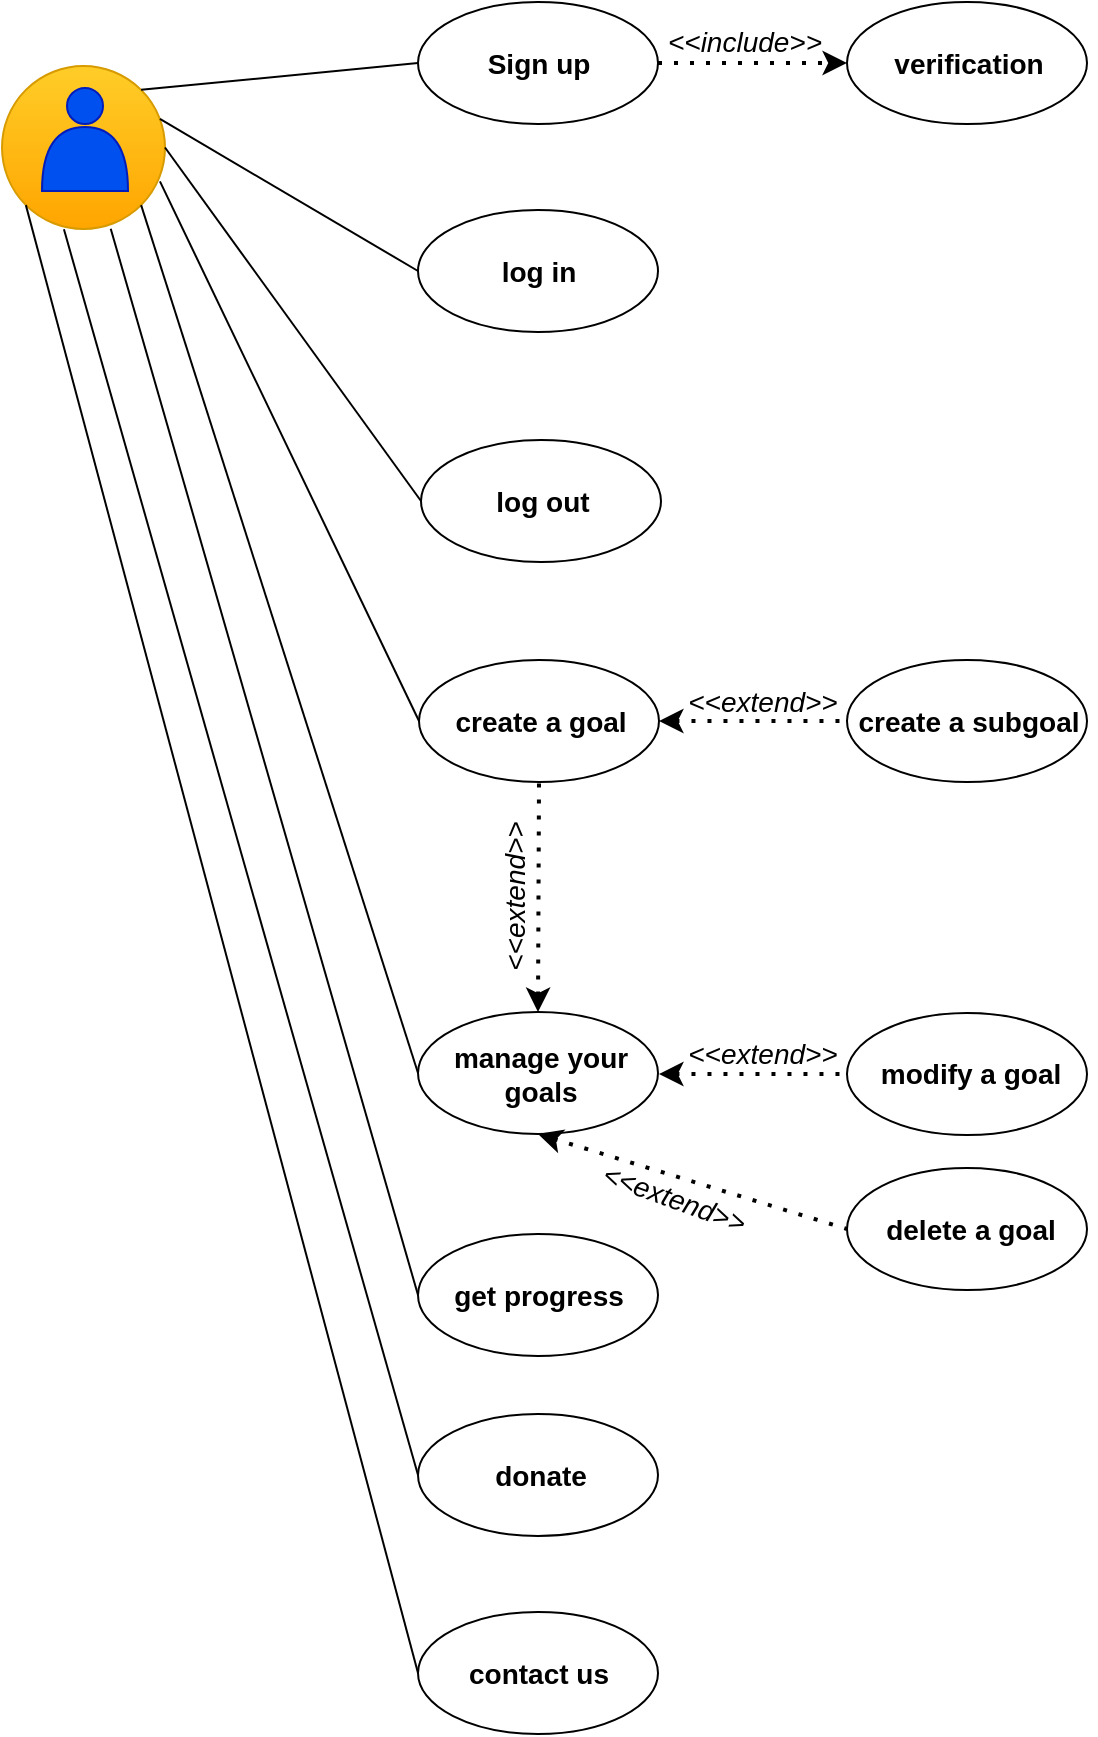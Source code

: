 <mxfile>
    <diagram id="qhOPshkKOAs3S4nOi4xz" name="Page-1">
        <mxGraphModel dx="1416" dy="904" grid="0" gridSize="10" guides="1" tooltips="1" connect="1" arrows="1" fold="1" page="1" pageScale="1" pageWidth="827" pageHeight="1169" background="#ffffff" math="0" shadow="0">
            <root>
                <mxCell id="0"/>
                <mxCell id="1" parent="0"/>
                <mxCell id="13" value="" style="group;fillColor=none;gradientColor=none;" vertex="1" connectable="0" parent="1">
                    <mxGeometry x="82" y="108" width="61.5" height="70.5" as="geometry"/>
                </mxCell>
                <mxCell id="54" value="" style="ellipse;whiteSpace=wrap;html=1;aspect=fixed;strokeColor=#d79b00;fontSize=14;fillColor=#ffcd28;gradientColor=#ffa500;" vertex="1" parent="13">
                    <mxGeometry x="-20" y="-11" width="81.5" height="81.5" as="geometry"/>
                </mxCell>
                <mxCell id="14" value="" style="ellipse;whiteSpace=wrap;html=1;aspect=fixed;fillColor=#0050ef;fontColor=#ffffff;strokeColor=#001DBC;" vertex="1" parent="13">
                    <mxGeometry x="12.5" width="18" height="18" as="geometry"/>
                </mxCell>
                <mxCell id="15" value="" style="shape=or;whiteSpace=wrap;html=1;rotation=-90;fillColor=#0050ef;fontColor=#ffffff;strokeColor=#001DBC;" vertex="1" parent="13">
                    <mxGeometry x="5.5" y="14" width="32" height="43" as="geometry"/>
                </mxCell>
                <mxCell id="17" value="" style="ellipse;whiteSpace=wrap;html=1;fillColor=none;strokeColor=#000000;" vertex="1" parent="1">
                    <mxGeometry x="270" y="65" width="120" height="61" as="geometry"/>
                </mxCell>
                <mxCell id="18" value="" style="ellipse;whiteSpace=wrap;html=1;fillColor=none;strokeColor=#000000;" vertex="1" parent="1">
                    <mxGeometry x="270" y="169" width="120" height="61" as="geometry"/>
                </mxCell>
                <mxCell id="19" value="&lt;font size=&quot;1&quot; color=&quot;#000000&quot;&gt;&lt;b style=&quot;font-size: 14px;&quot;&gt;Sign up&lt;/b&gt;&lt;/font&gt;" style="text;html=1;align=center;verticalAlign=middle;resizable=0;points=[];autosize=1;strokeColor=none;fillColor=none;" vertex="1" parent="1">
                    <mxGeometry x="295.5" y="81" width="69" height="29" as="geometry"/>
                </mxCell>
                <mxCell id="20" value="&lt;font size=&quot;1&quot; color=&quot;#000000&quot;&gt;&lt;b style=&quot;font-size: 14px;&quot;&gt;log in&lt;/b&gt;&lt;/font&gt;" style="text;html=1;align=center;verticalAlign=middle;resizable=0;points=[];autosize=1;strokeColor=none;fillColor=none;" vertex="1" parent="1">
                    <mxGeometry x="302.5" y="185" width="55" height="29" as="geometry"/>
                </mxCell>
                <mxCell id="21" value="" style="ellipse;whiteSpace=wrap;html=1;fillColor=none;strokeColor=#000000;" vertex="1" parent="1">
                    <mxGeometry x="270.5" y="394" width="120" height="61" as="geometry"/>
                </mxCell>
                <mxCell id="22" value="&lt;font size=&quot;1&quot; color=&quot;#000000&quot;&gt;&lt;b style=&quot;font-size: 14px;&quot;&gt;create a goal&lt;/b&gt;&lt;/font&gt;" style="text;html=1;align=center;verticalAlign=middle;resizable=0;points=[];autosize=1;strokeColor=none;fillColor=none;" vertex="1" parent="1">
                    <mxGeometry x="279" y="410" width="104" height="29" as="geometry"/>
                </mxCell>
                <mxCell id="25" value="" style="ellipse;whiteSpace=wrap;html=1;fillColor=none;strokeColor=#000000;" vertex="1" parent="1">
                    <mxGeometry x="270" y="570" width="120" height="61" as="geometry"/>
                </mxCell>
                <mxCell id="26" value="&lt;font size=&quot;1&quot; color=&quot;#000000&quot;&gt;&lt;b style=&quot;font-size: 14px;&quot;&gt;manage your&lt;br&gt;goals&lt;/b&gt;&lt;/font&gt;" style="text;html=1;align=center;verticalAlign=middle;resizable=0;points=[];autosize=1;strokeColor=none;fillColor=none;" vertex="1" parent="1">
                    <mxGeometry x="278.5" y="578" width="105" height="46" as="geometry"/>
                </mxCell>
                <mxCell id="27" value="" style="ellipse;whiteSpace=wrap;html=1;fillColor=none;strokeColor=#000000;" vertex="1" parent="1">
                    <mxGeometry x="484.5" y="394" width="120" height="61" as="geometry"/>
                </mxCell>
                <mxCell id="28" value="&lt;font size=&quot;1&quot; color=&quot;#000000&quot;&gt;&lt;b style=&quot;font-size: 14px;&quot;&gt;create a subgoal&lt;/b&gt;&lt;/font&gt;" style="text;html=1;align=center;verticalAlign=middle;resizable=0;points=[];autosize=1;strokeColor=none;fillColor=none;" vertex="1" parent="1">
                    <mxGeometry x="480" y="410" width="129" height="29" as="geometry"/>
                </mxCell>
                <mxCell id="29" value="" style="endArrow=none;dashed=1;html=1;dashPattern=1 3;strokeWidth=2;fontSize=14;fontColor=#000000;strokeColor=#000000;exitX=1;exitY=0.5;exitDx=0;exitDy=0;entryX=0;entryY=0.5;entryDx=0;entryDy=0;endFill=0;startArrow=classic;startFill=1;" edge="1" parent="1" source="21" target="27">
                    <mxGeometry width="50" height="50" relative="1" as="geometry">
                        <mxPoint x="421.5" y="472" as="sourcePoint"/>
                        <mxPoint x="471.5" y="422" as="targetPoint"/>
                    </mxGeometry>
                </mxCell>
                <mxCell id="30" value="&lt;font color=&quot;#000000&quot;&gt;&lt;span style=&quot;font-size: 14px;&quot;&gt;&lt;i&gt;&amp;lt;&amp;lt;extend&amp;gt;&amp;gt;&lt;/i&gt;&lt;/span&gt;&lt;/font&gt;" style="text;html=1;align=center;verticalAlign=middle;resizable=0;points=[];autosize=1;strokeColor=none;fillColor=none;" vertex="1" parent="1">
                    <mxGeometry x="395" y="400" width="93" height="29" as="geometry"/>
                </mxCell>
                <mxCell id="31" value="" style="ellipse;whiteSpace=wrap;html=1;fillColor=none;strokeColor=#000000;" vertex="1" parent="1">
                    <mxGeometry x="484.5" y="65" width="120" height="61" as="geometry"/>
                </mxCell>
                <mxCell id="32" value="&lt;font size=&quot;1&quot; color=&quot;#000000&quot;&gt;&lt;b style=&quot;font-size: 14px;&quot;&gt;verification&lt;/b&gt;&lt;/font&gt;" style="text;html=1;align=center;verticalAlign=middle;resizable=0;points=[];autosize=1;strokeColor=none;fillColor=none;" vertex="1" parent="1">
                    <mxGeometry x="498" y="81" width="93" height="29" as="geometry"/>
                </mxCell>
                <mxCell id="33" value="" style="endArrow=classic;dashed=1;html=1;dashPattern=1 3;strokeWidth=2;fontSize=14;fontColor=#000000;strokeColor=#000000;exitX=1;exitY=0.5;exitDx=0;exitDy=0;entryX=0;entryY=0.5;entryDx=0;entryDy=0;endFill=1;" edge="1" parent="1" source="17" target="31">
                    <mxGeometry width="50" height="50" relative="1" as="geometry">
                        <mxPoint x="392.75" y="96.5" as="sourcePoint"/>
                        <mxPoint x="486.75" y="96.5" as="targetPoint"/>
                    </mxGeometry>
                </mxCell>
                <mxCell id="34" value="&lt;font color=&quot;#000000&quot;&gt;&lt;span style=&quot;font-size: 14px;&quot;&gt;&lt;i&gt;&amp;lt;&amp;lt;include&amp;gt;&amp;gt;&lt;/i&gt;&lt;/span&gt;&lt;/font&gt;" style="text;html=1;align=center;verticalAlign=middle;resizable=0;points=[];autosize=1;strokeColor=none;fillColor=none;" vertex="1" parent="1">
                    <mxGeometry x="385" y="70" width="95" height="29" as="geometry"/>
                </mxCell>
                <mxCell id="35" value="" style="ellipse;whiteSpace=wrap;html=1;fillColor=none;strokeColor=#000000;" vertex="1" parent="1">
                    <mxGeometry x="484.5" y="570.5" width="120" height="61" as="geometry"/>
                </mxCell>
                <mxCell id="36" value="&lt;font color=&quot;#000000&quot;&gt;&lt;span style=&quot;font-size: 14px;&quot;&gt;&lt;b&gt;modify a goal&lt;/b&gt;&lt;/span&gt;&lt;/font&gt;" style="text;html=1;align=center;verticalAlign=middle;resizable=0;points=[];autosize=1;strokeColor=none;fillColor=none;" vertex="1" parent="1">
                    <mxGeometry x="492" y="586.5" width="108" height="29" as="geometry"/>
                </mxCell>
                <mxCell id="37" value="" style="endArrow=none;dashed=1;html=1;dashPattern=1 3;strokeWidth=2;fontSize=14;fontColor=#000000;strokeColor=#000000;exitX=1;exitY=0.5;exitDx=0;exitDy=0;entryX=0;entryY=0.5;entryDx=0;entryDy=0;endFill=0;startArrow=classic;startFill=1;" edge="1" parent="1" target="35">
                    <mxGeometry width="50" height="50" relative="1" as="geometry">
                        <mxPoint x="390.5" y="601" as="sourcePoint"/>
                        <mxPoint x="471.5" y="598.5" as="targetPoint"/>
                    </mxGeometry>
                </mxCell>
                <mxCell id="38" value="&lt;font color=&quot;#000000&quot;&gt;&lt;span style=&quot;font-size: 14px;&quot;&gt;&lt;i&gt;&amp;lt;&amp;lt;extend&amp;gt;&amp;gt;&lt;/i&gt;&lt;/span&gt;&lt;/font&gt;" style="text;html=1;align=center;verticalAlign=middle;resizable=0;points=[];autosize=1;strokeColor=none;fillColor=none;" vertex="1" parent="1">
                    <mxGeometry x="395" y="576.5" width="93" height="29" as="geometry"/>
                </mxCell>
                <mxCell id="39" value="" style="endArrow=none;dashed=1;html=1;dashPattern=1 3;strokeWidth=2;fontSize=14;fontColor=#000000;strokeColor=#000000;exitX=0.5;exitY=0;exitDx=0;exitDy=0;endFill=0;startArrow=classic;startFill=1;entryX=0.5;entryY=1;entryDx=0;entryDy=0;" edge="1" parent="1" source="25" target="21">
                    <mxGeometry width="50" height="50" relative="1" as="geometry">
                        <mxPoint x="390" y="521.5" as="sourcePoint"/>
                        <mxPoint x="483" y="493.5" as="targetPoint"/>
                    </mxGeometry>
                </mxCell>
                <mxCell id="40" value="&lt;font color=&quot;#000000&quot;&gt;&lt;span style=&quot;font-size: 14px;&quot;&gt;&lt;i&gt;&amp;lt;&amp;lt;extend&amp;gt;&amp;gt;&lt;/i&gt;&lt;/span&gt;&lt;/font&gt;" style="text;html=1;align=center;verticalAlign=middle;resizable=0;points=[];autosize=1;strokeColor=none;fillColor=none;rotation=-90;" vertex="1" parent="1">
                    <mxGeometry x="271.5" y="498" width="93" height="29" as="geometry"/>
                </mxCell>
                <mxCell id="41" value="" style="endArrow=none;dashed=1;html=1;dashPattern=1 3;strokeWidth=2;fontSize=14;fontColor=#000000;strokeColor=#000000;exitX=0.5;exitY=1;exitDx=0;exitDy=0;entryX=0;entryY=0.5;entryDx=0;entryDy=0;endFill=0;startArrow=classic;startFill=1;" edge="1" parent="1" source="25" target="43">
                    <mxGeometry width="50" height="50" relative="1" as="geometry">
                        <mxPoint x="390" y="656" as="sourcePoint"/>
                        <mxPoint x="484" y="656" as="targetPoint"/>
                    </mxGeometry>
                </mxCell>
                <mxCell id="42" value="&lt;font color=&quot;#000000&quot;&gt;&lt;span style=&quot;font-size: 14px;&quot;&gt;&lt;i&gt;&amp;lt;&amp;lt;extend&amp;gt;&amp;gt;&lt;/i&gt;&lt;/span&gt;&lt;/font&gt;" style="text;html=1;align=center;verticalAlign=middle;resizable=0;points=[];autosize=1;strokeColor=none;fillColor=none;rotation=20;" vertex="1" parent="1">
                    <mxGeometry x="351" y="648" width="93" height="29" as="geometry"/>
                </mxCell>
                <mxCell id="43" value="" style="ellipse;whiteSpace=wrap;html=1;fillColor=none;strokeColor=#000000;" vertex="1" parent="1">
                    <mxGeometry x="484.5" y="648" width="120" height="61" as="geometry"/>
                </mxCell>
                <mxCell id="44" value="&lt;font color=&quot;#000000&quot;&gt;&lt;span style=&quot;font-size: 14px;&quot;&gt;&lt;b&gt;delete a goal&lt;/b&gt;&lt;/span&gt;&lt;/font&gt;" style="text;html=1;align=center;verticalAlign=middle;resizable=0;points=[];autosize=1;strokeColor=none;fillColor=none;" vertex="1" parent="1">
                    <mxGeometry x="494" y="664" width="103" height="29" as="geometry"/>
                </mxCell>
                <mxCell id="48" value="" style="ellipse;whiteSpace=wrap;html=1;fillColor=none;strokeColor=#000000;" vertex="1" parent="1">
                    <mxGeometry x="271.5" y="284" width="120" height="61" as="geometry"/>
                </mxCell>
                <mxCell id="49" value="&lt;font size=&quot;1&quot; color=&quot;#000000&quot;&gt;&lt;b style=&quot;font-size: 14px;&quot;&gt;log out&lt;/b&gt;&lt;/font&gt;" style="text;html=1;align=center;verticalAlign=middle;resizable=0;points=[];autosize=1;strokeColor=none;fillColor=none;" vertex="1" parent="1">
                    <mxGeometry x="299" y="300" width="65" height="29" as="geometry"/>
                </mxCell>
                <mxCell id="51" value="" style="endArrow=none;html=1;strokeColor=#000000;fontSize=14;fontColor=#000000;exitX=1;exitY=0;exitDx=0;exitDy=0;entryX=0;entryY=0.5;entryDx=0;entryDy=0;" edge="1" parent="1" source="54" target="17">
                    <mxGeometry width="50" height="50" relative="1" as="geometry">
                        <mxPoint x="405" y="460" as="sourcePoint"/>
                        <mxPoint x="455" y="410" as="targetPoint"/>
                    </mxGeometry>
                </mxCell>
                <mxCell id="52" value="" style="endArrow=none;html=1;strokeColor=#000000;fontSize=14;fontColor=#000000;entryX=0;entryY=0.5;entryDx=0;entryDy=0;exitX=0.969;exitY=0.325;exitDx=0;exitDy=0;exitPerimeter=0;" edge="1" parent="1" source="54" target="18">
                    <mxGeometry width="50" height="50" relative="1" as="geometry">
                        <mxPoint x="142" y="146" as="sourcePoint"/>
                        <mxPoint x="280.0" y="105.5" as="targetPoint"/>
                    </mxGeometry>
                </mxCell>
                <mxCell id="53" value="" style="endArrow=none;html=1;strokeColor=#000000;fontSize=14;fontColor=#000000;entryX=0;entryY=0.5;entryDx=0;entryDy=0;exitX=1;exitY=0.5;exitDx=0;exitDy=0;" edge="1" parent="1" source="54" target="48">
                    <mxGeometry width="50" height="50" relative="1" as="geometry">
                        <mxPoint x="143" y="167" as="sourcePoint"/>
                        <mxPoint x="280.0" y="209.5" as="targetPoint"/>
                    </mxGeometry>
                </mxCell>
                <mxCell id="55" value="" style="endArrow=none;html=1;strokeColor=#000000;fontSize=14;fontColor=#000000;entryX=0;entryY=0.5;entryDx=0;entryDy=0;exitX=0.969;exitY=0.708;exitDx=0;exitDy=0;exitPerimeter=0;" edge="1" parent="1" source="54" target="21">
                    <mxGeometry width="50" height="50" relative="1" as="geometry">
                        <mxPoint x="138.0" y="156" as="sourcePoint"/>
                        <mxPoint x="266.0" y="333.5" as="targetPoint"/>
                    </mxGeometry>
                </mxCell>
                <mxCell id="56" value="" style="endArrow=none;html=1;strokeColor=#000000;fontSize=14;fontColor=#000000;entryX=0;entryY=0.5;entryDx=0;entryDy=0;exitX=1;exitY=1;exitDx=0;exitDy=0;" edge="1" parent="1" source="54" target="25">
                    <mxGeometry width="50" height="50" relative="1" as="geometry">
                        <mxPoint x="129.0" y="169.0" as="sourcePoint"/>
                        <mxPoint x="258.48" y="439.86" as="targetPoint"/>
                    </mxGeometry>
                </mxCell>
                <mxCell id="58" value="" style="ellipse;whiteSpace=wrap;html=1;fillColor=none;strokeColor=#000000;" vertex="1" parent="1">
                    <mxGeometry x="270" y="681" width="120" height="61" as="geometry"/>
                </mxCell>
                <mxCell id="59" value="&lt;font size=&quot;1&quot; color=&quot;#000000&quot;&gt;&lt;b style=&quot;font-size: 14px;&quot;&gt;get progress&lt;/b&gt;&lt;/font&gt;" style="text;html=1;align=center;verticalAlign=middle;resizable=0;points=[];autosize=1;strokeColor=none;fillColor=none;" vertex="1" parent="1">
                    <mxGeometry x="278.5" y="697" width="103" height="29" as="geometry"/>
                </mxCell>
                <mxCell id="60" value="" style="endArrow=none;html=1;strokeColor=#000000;fontSize=14;fontColor=#000000;entryX=0;entryY=0.5;entryDx=0;entryDy=0;exitX=0.667;exitY=0.998;exitDx=0;exitDy=0;exitPerimeter=0;" edge="1" parent="1" source="54" target="58">
                    <mxGeometry width="50" height="50" relative="1" as="geometry">
                        <mxPoint x="117.005" y="178.505" as="sourcePoint"/>
                        <mxPoint x="255.44" y="612.44" as="targetPoint"/>
                    </mxGeometry>
                </mxCell>
                <mxCell id="61" value="" style="ellipse;whiteSpace=wrap;html=1;fillColor=none;strokeColor=#000000;" vertex="1" parent="1">
                    <mxGeometry x="270" y="771" width="120" height="61" as="geometry"/>
                </mxCell>
                <mxCell id="62" value="&lt;font size=&quot;1&quot; color=&quot;#000000&quot;&gt;&lt;b style=&quot;font-size: 14px;&quot;&gt;donate&lt;/b&gt;&lt;/font&gt;" style="text;html=1;align=center;verticalAlign=middle;resizable=0;points=[];autosize=1;strokeColor=none;fillColor=none;" vertex="1" parent="1">
                    <mxGeometry x="298.5" y="787" width="64" height="29" as="geometry"/>
                </mxCell>
                <mxCell id="63" value="" style="ellipse;whiteSpace=wrap;html=1;fillColor=none;strokeColor=#000000;" vertex="1" parent="1">
                    <mxGeometry x="270" y="870" width="120" height="61" as="geometry"/>
                </mxCell>
                <mxCell id="65" value="&lt;font size=&quot;1&quot; color=&quot;#000000&quot;&gt;&lt;b style=&quot;font-size: 14px;&quot;&gt;contact us&lt;/b&gt;&lt;/font&gt;" style="text;html=1;align=center;verticalAlign=middle;resizable=0;points=[];autosize=1;strokeColor=none;fillColor=none;" vertex="1" parent="1">
                    <mxGeometry x="286" y="886" width="88" height="29" as="geometry"/>
                </mxCell>
                <mxCell id="66" value="" style="endArrow=none;html=1;strokeColor=#000000;fontSize=14;fontColor=#000000;entryX=0;entryY=0.5;entryDx=0;entryDy=0;exitX=0.38;exitY=1.002;exitDx=0;exitDy=0;exitPerimeter=0;" edge="1" parent="1" source="54" target="61">
                    <mxGeometry width="50" height="50" relative="1" as="geometry">
                        <mxPoint x="103" y="194" as="sourcePoint"/>
                        <mxPoint x="271.5" y="847.16" as="targetPoint"/>
                    </mxGeometry>
                </mxCell>
                <mxCell id="67" value="" style="endArrow=none;html=1;strokeColor=#000000;fontSize=14;fontColor=#000000;entryX=0;entryY=0.5;entryDx=0;entryDy=0;exitX=0;exitY=1;exitDx=0;exitDy=0;" edge="1" parent="1" source="54" target="63">
                    <mxGeometry width="50" height="50" relative="1" as="geometry">
                        <mxPoint x="71.0" y="164.163" as="sourcePoint"/>
                        <mxPoint x="248.03" y="838" as="targetPoint"/>
                    </mxGeometry>
                </mxCell>
            </root>
        </mxGraphModel>
    </diagram>
</mxfile>

